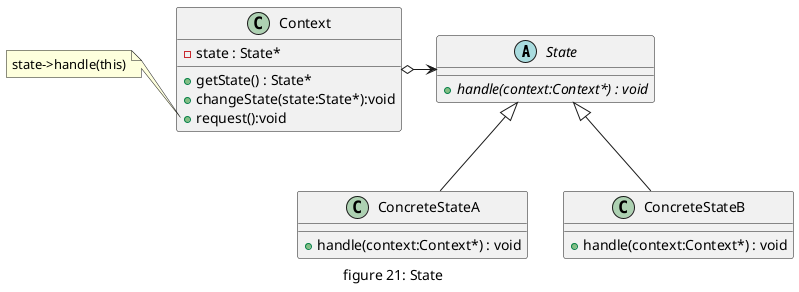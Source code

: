 @startuml "figure21_state"
caption figure 21: State

abstract class State{
    {abstract} + handle(context:Context*) : void
}

class Context{
    - state : State*
    + getState() : State*
    + changeState(state:State*):void
    + request():void
}

class ConcreteStateA{
    + handle(context:Context*) : void
}

class ConcreteStateB{
    + handle(context:Context*) : void
}


Context o-right-> State

ConcreteStateA -up-|> State
ConcreteStateB -up-|> State

note left of Context::request
state->handle(this)
end note
@enduml

@startuml "figure21_state_case_state"
caption figure 21: State Case State
[*] -up-> New
New : Thread new state
New -right-> Ready : start()
Ready: Thread ready state
Ready -right-> Running : 获得CPU时间
Running : Thread running state
Running -right-> Dead : stop()
Dead : Thread dead state
Running --> Blocked : suspend()
Blocked : Thread blocked state
Blocked --> Ready : resume()
Dead --> [*]
@enduml


@startuml "figure21_state_case"
caption figure 21: State Case

enum ThreadStateName{
    NEW
    READY
    RUNNING
    BLOCKED
    DEAD
}

abstract class ThreadState{
    # stateName: ThreadStateName
    + getStateName(): ThreadStateName
}

class NewState {
    + start(context:ThreadContext*): void
}

class ReadyState{
    + acquire(context:ThreadContext*): void
}

class RunningState{
    + suspend(context:ThreadContext*): void
    + stop(context:ThreadContext*): void
}

class BlockedState{
    + resume(context:ThreadContext*): void
}

class DeadState{
}

class ThreadContext{
    - state: ThreadState*
    + changeState(state: ThreadState*) : void
    + getState() : ThreadState*
    + start():void
    + acquireCPU():void
    + suspend():void
    + stop():void
    + resume():void
}

NewState -up-|> ThreadState
ReadyState -up-|> ThreadState
RunningState -up-|> ThreadState
BlockedState --|> ThreadState
DeadState --|> ThreadState

ThreadState -left-> ThreadStateName

ThreadState -left-o ThreadContext

@enduml